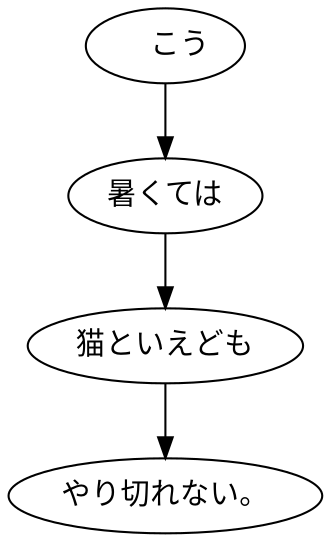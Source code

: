 digraph graph3359 {
	node0 [label="　こう"];
	node1 [label="暑くては"];
	node2 [label="猫といえども"];
	node3 [label="やり切れない。"];
	node0 -> node1;
	node1 -> node2;
	node2 -> node3;
}
